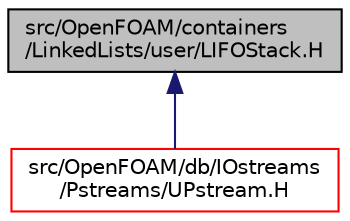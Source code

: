 digraph "src/OpenFOAM/containers/LinkedLists/user/LIFOStack.H"
{
  bgcolor="transparent";
  edge [fontname="Helvetica",fontsize="10",labelfontname="Helvetica",labelfontsize="10"];
  node [fontname="Helvetica",fontsize="10",shape=record];
  Node1 [label="src/OpenFOAM/containers\l/LinkedLists/user/LIFOStack.H",height=0.2,width=0.4,color="black", fillcolor="grey75", style="filled", fontcolor="black"];
  Node1 -> Node2 [dir="back",color="midnightblue",fontsize="10",style="solid",fontname="Helvetica"];
  Node2 [label="src/OpenFOAM/db/IOstreams\l/Pstreams/UPstream.H",height=0.2,width=0.4,color="red",URL="$a07920.html"];
}
